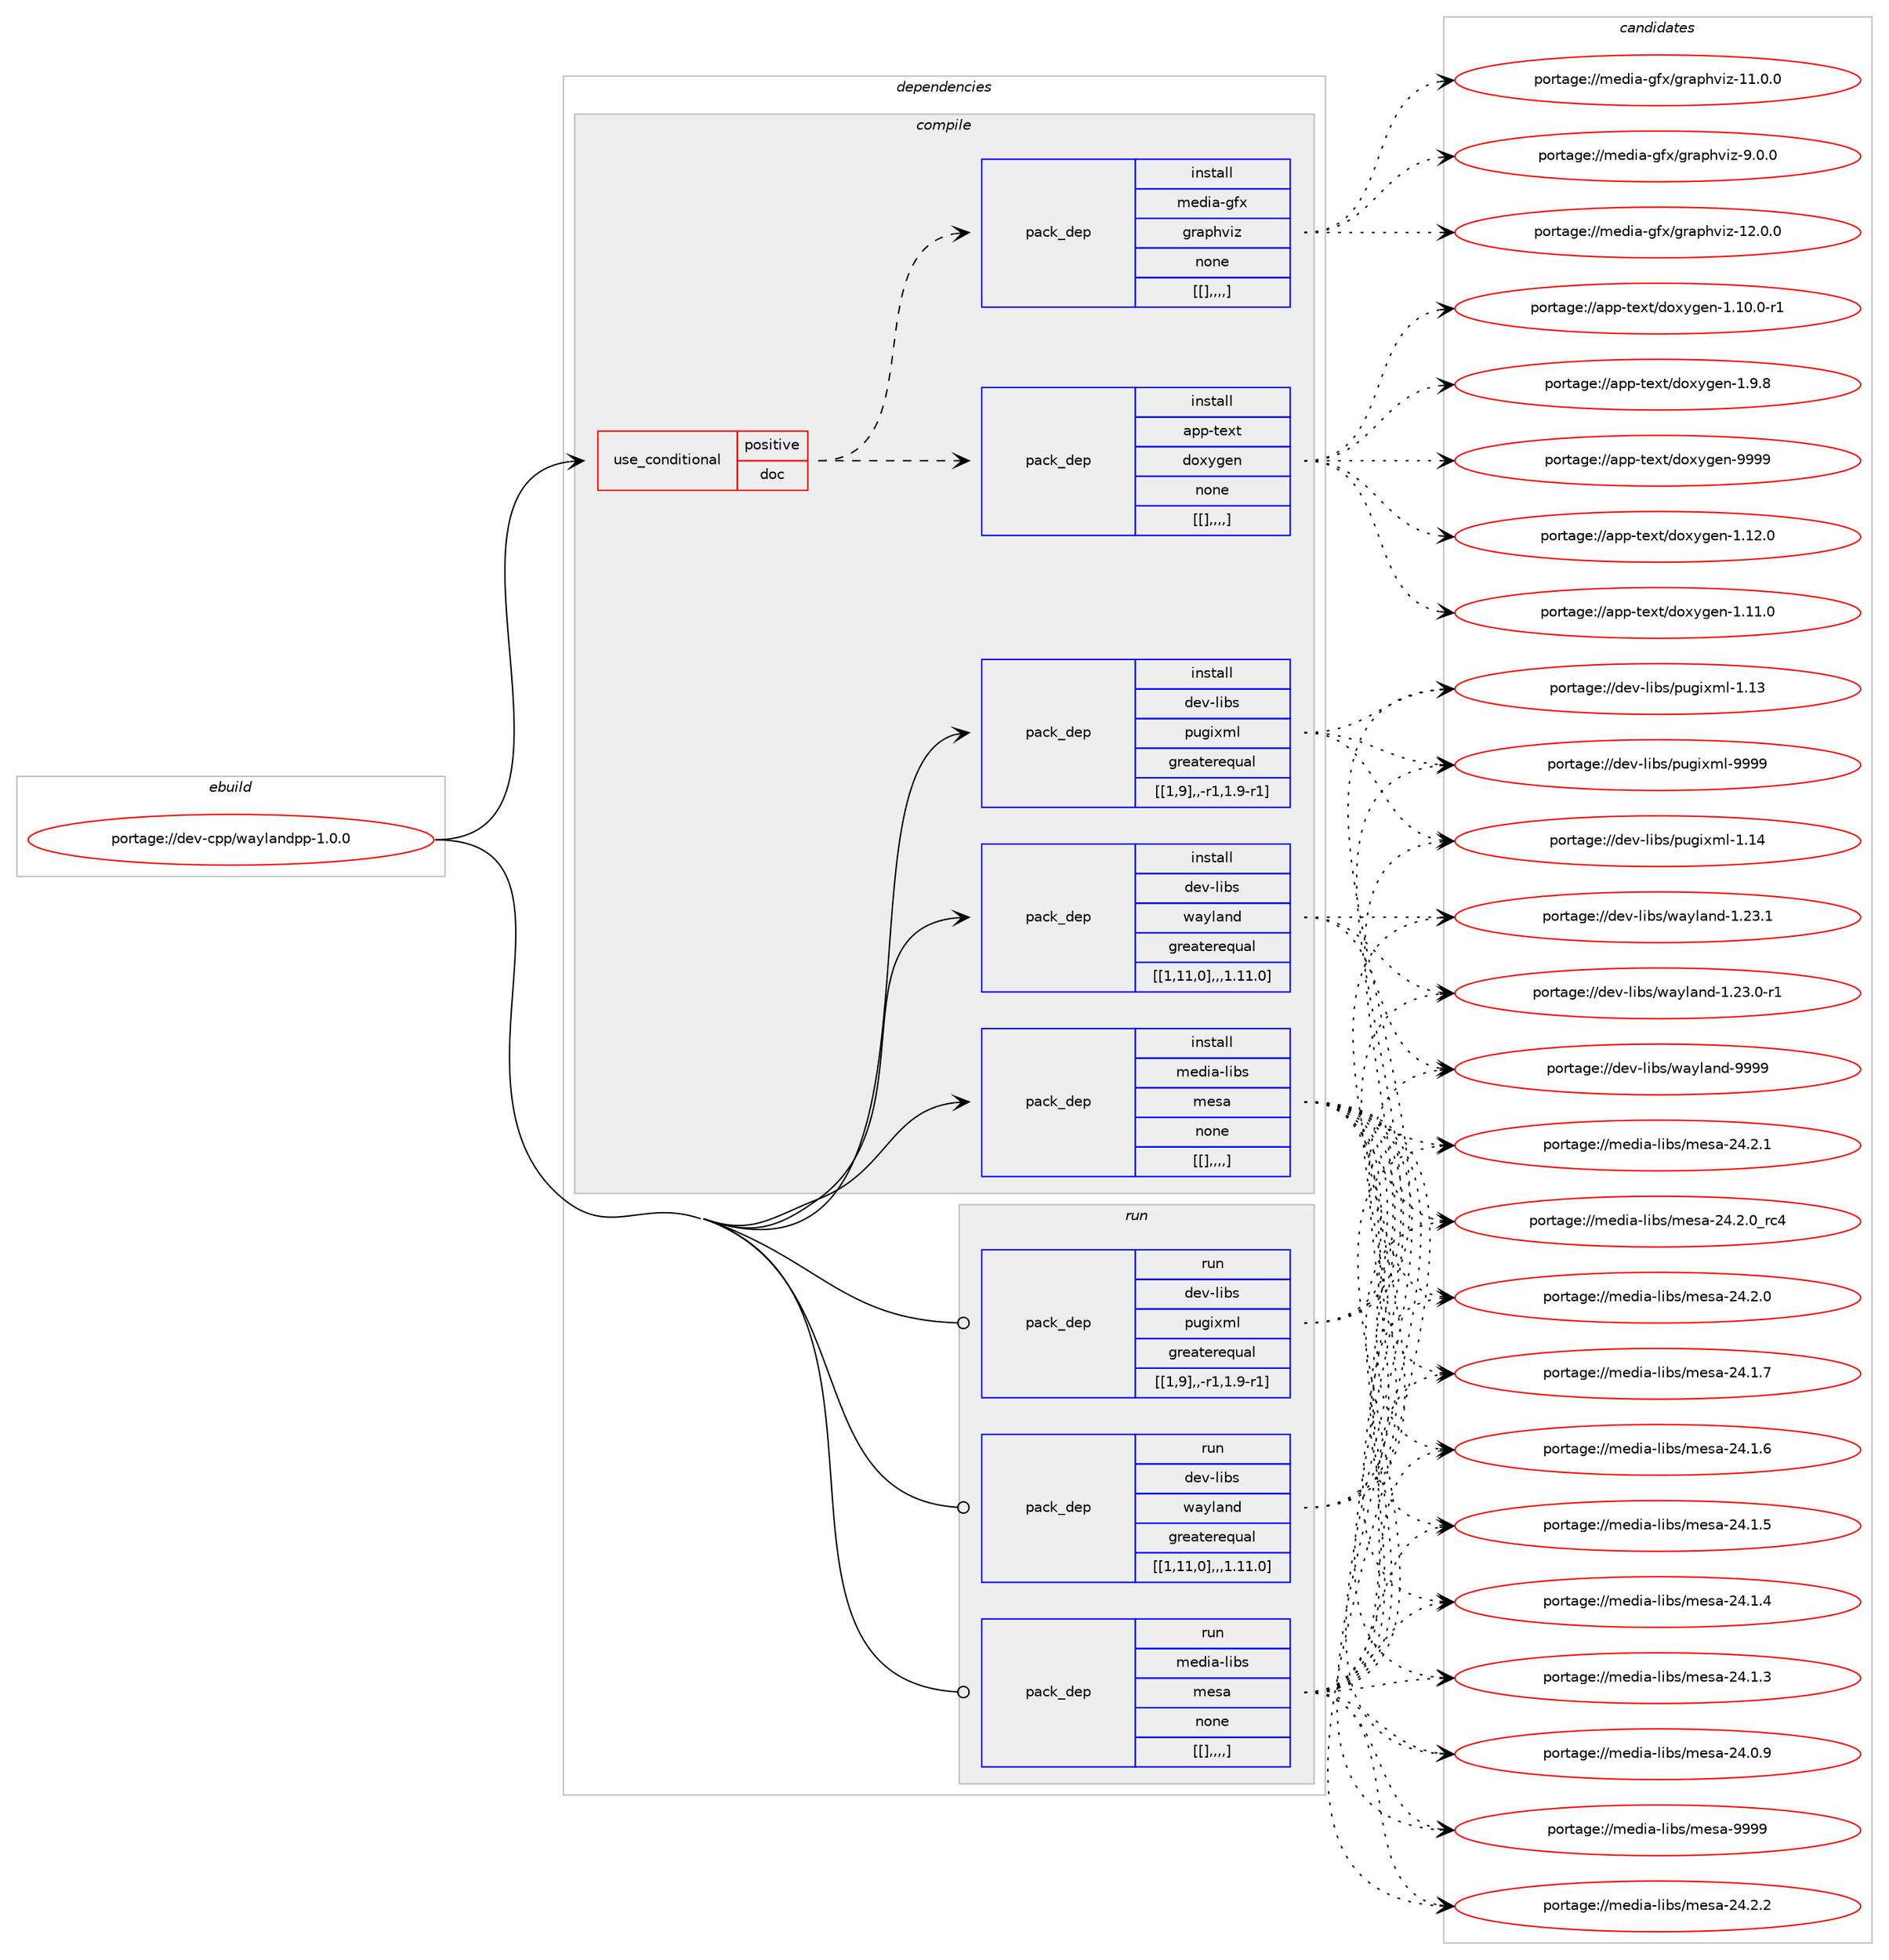 digraph prolog {

# *************
# Graph options
# *************

newrank=true;
concentrate=true;
compound=true;
graph [rankdir=LR,fontname=Helvetica,fontsize=10,ranksep=1.5];#, ranksep=2.5, nodesep=0.2];
edge  [arrowhead=vee];
node  [fontname=Helvetica,fontsize=10];

# **********
# The ebuild
# **********

subgraph cluster_leftcol {
color=gray;
label=<<i>ebuild</i>>;
id [label="portage://dev-cpp/waylandpp-1.0.0", color=red, width=4, href="../dev-cpp/waylandpp-1.0.0.svg"];
}

# ****************
# The dependencies
# ****************

subgraph cluster_midcol {
color=gray;
label=<<i>dependencies</i>>;
subgraph cluster_compile {
fillcolor="#eeeeee";
style=filled;
label=<<i>compile</i>>;
subgraph cond17190 {
dependency65665 [label=<<TABLE BORDER="0" CELLBORDER="1" CELLSPACING="0" CELLPADDING="4"><TR><TD ROWSPAN="3" CELLPADDING="10">use_conditional</TD></TR><TR><TD>positive</TD></TR><TR><TD>doc</TD></TR></TABLE>>, shape=none, color=red];
subgraph pack47553 {
dependency65666 [label=<<TABLE BORDER="0" CELLBORDER="1" CELLSPACING="0" CELLPADDING="4" WIDTH="220"><TR><TD ROWSPAN="6" CELLPADDING="30">pack_dep</TD></TR><TR><TD WIDTH="110">install</TD></TR><TR><TD>app-text</TD></TR><TR><TD>doxygen</TD></TR><TR><TD>none</TD></TR><TR><TD>[[],,,,]</TD></TR></TABLE>>, shape=none, color=blue];
}
dependency65665:e -> dependency65666:w [weight=20,style="dashed",arrowhead="vee"];
subgraph pack47554 {
dependency65667 [label=<<TABLE BORDER="0" CELLBORDER="1" CELLSPACING="0" CELLPADDING="4" WIDTH="220"><TR><TD ROWSPAN="6" CELLPADDING="30">pack_dep</TD></TR><TR><TD WIDTH="110">install</TD></TR><TR><TD>media-gfx</TD></TR><TR><TD>graphviz</TD></TR><TR><TD>none</TD></TR><TR><TD>[[],,,,]</TD></TR></TABLE>>, shape=none, color=blue];
}
dependency65665:e -> dependency65667:w [weight=20,style="dashed",arrowhead="vee"];
}
id:e -> dependency65665:w [weight=20,style="solid",arrowhead="vee"];
subgraph pack47555 {
dependency65668 [label=<<TABLE BORDER="0" CELLBORDER="1" CELLSPACING="0" CELLPADDING="4" WIDTH="220"><TR><TD ROWSPAN="6" CELLPADDING="30">pack_dep</TD></TR><TR><TD WIDTH="110">install</TD></TR><TR><TD>dev-libs</TD></TR><TR><TD>pugixml</TD></TR><TR><TD>greaterequal</TD></TR><TR><TD>[[1,9],,-r1,1.9-r1]</TD></TR></TABLE>>, shape=none, color=blue];
}
id:e -> dependency65668:w [weight=20,style="solid",arrowhead="vee"];
subgraph pack47556 {
dependency65669 [label=<<TABLE BORDER="0" CELLBORDER="1" CELLSPACING="0" CELLPADDING="4" WIDTH="220"><TR><TD ROWSPAN="6" CELLPADDING="30">pack_dep</TD></TR><TR><TD WIDTH="110">install</TD></TR><TR><TD>dev-libs</TD></TR><TR><TD>wayland</TD></TR><TR><TD>greaterequal</TD></TR><TR><TD>[[1,11,0],,,1.11.0]</TD></TR></TABLE>>, shape=none, color=blue];
}
id:e -> dependency65669:w [weight=20,style="solid",arrowhead="vee"];
subgraph pack47557 {
dependency65670 [label=<<TABLE BORDER="0" CELLBORDER="1" CELLSPACING="0" CELLPADDING="4" WIDTH="220"><TR><TD ROWSPAN="6" CELLPADDING="30">pack_dep</TD></TR><TR><TD WIDTH="110">install</TD></TR><TR><TD>media-libs</TD></TR><TR><TD>mesa</TD></TR><TR><TD>none</TD></TR><TR><TD>[[],,,,]</TD></TR></TABLE>>, shape=none, color=blue];
}
id:e -> dependency65670:w [weight=20,style="solid",arrowhead="vee"];
}
subgraph cluster_compileandrun {
fillcolor="#eeeeee";
style=filled;
label=<<i>compile and run</i>>;
}
subgraph cluster_run {
fillcolor="#eeeeee";
style=filled;
label=<<i>run</i>>;
subgraph pack47558 {
dependency65671 [label=<<TABLE BORDER="0" CELLBORDER="1" CELLSPACING="0" CELLPADDING="4" WIDTH="220"><TR><TD ROWSPAN="6" CELLPADDING="30">pack_dep</TD></TR><TR><TD WIDTH="110">run</TD></TR><TR><TD>dev-libs</TD></TR><TR><TD>pugixml</TD></TR><TR><TD>greaterequal</TD></TR><TR><TD>[[1,9],,-r1,1.9-r1]</TD></TR></TABLE>>, shape=none, color=blue];
}
id:e -> dependency65671:w [weight=20,style="solid",arrowhead="odot"];
subgraph pack47559 {
dependency65672 [label=<<TABLE BORDER="0" CELLBORDER="1" CELLSPACING="0" CELLPADDING="4" WIDTH="220"><TR><TD ROWSPAN="6" CELLPADDING="30">pack_dep</TD></TR><TR><TD WIDTH="110">run</TD></TR><TR><TD>dev-libs</TD></TR><TR><TD>wayland</TD></TR><TR><TD>greaterequal</TD></TR><TR><TD>[[1,11,0],,,1.11.0]</TD></TR></TABLE>>, shape=none, color=blue];
}
id:e -> dependency65672:w [weight=20,style="solid",arrowhead="odot"];
subgraph pack47560 {
dependency65673 [label=<<TABLE BORDER="0" CELLBORDER="1" CELLSPACING="0" CELLPADDING="4" WIDTH="220"><TR><TD ROWSPAN="6" CELLPADDING="30">pack_dep</TD></TR><TR><TD WIDTH="110">run</TD></TR><TR><TD>media-libs</TD></TR><TR><TD>mesa</TD></TR><TR><TD>none</TD></TR><TR><TD>[[],,,,]</TD></TR></TABLE>>, shape=none, color=blue];
}
id:e -> dependency65673:w [weight=20,style="solid",arrowhead="odot"];
}
}

# **************
# The candidates
# **************

subgraph cluster_choices {
rank=same;
color=gray;
label=<<i>candidates</i>>;

subgraph choice47553 {
color=black;
nodesep=1;
choice9711211245116101120116471001111201211031011104557575757 [label="portage://app-text/doxygen-9999", color=red, width=4,href="../app-text/doxygen-9999.svg"];
choice97112112451161011201164710011112012110310111045494649504648 [label="portage://app-text/doxygen-1.12.0", color=red, width=4,href="../app-text/doxygen-1.12.0.svg"];
choice97112112451161011201164710011112012110310111045494649494648 [label="portage://app-text/doxygen-1.11.0", color=red, width=4,href="../app-text/doxygen-1.11.0.svg"];
choice971121124511610112011647100111120121103101110454946494846484511449 [label="portage://app-text/doxygen-1.10.0-r1", color=red, width=4,href="../app-text/doxygen-1.10.0-r1.svg"];
choice971121124511610112011647100111120121103101110454946574656 [label="portage://app-text/doxygen-1.9.8", color=red, width=4,href="../app-text/doxygen-1.9.8.svg"];
dependency65666:e -> choice9711211245116101120116471001111201211031011104557575757:w [style=dotted,weight="100"];
dependency65666:e -> choice97112112451161011201164710011112012110310111045494649504648:w [style=dotted,weight="100"];
dependency65666:e -> choice97112112451161011201164710011112012110310111045494649494648:w [style=dotted,weight="100"];
dependency65666:e -> choice971121124511610112011647100111120121103101110454946494846484511449:w [style=dotted,weight="100"];
dependency65666:e -> choice971121124511610112011647100111120121103101110454946574656:w [style=dotted,weight="100"];
}
subgraph choice47554 {
color=black;
nodesep=1;
choice1091011001059745103102120471031149711210411810512245495046484648 [label="portage://media-gfx/graphviz-12.0.0", color=red, width=4,href="../media-gfx/graphviz-12.0.0.svg"];
choice1091011001059745103102120471031149711210411810512245494946484648 [label="portage://media-gfx/graphviz-11.0.0", color=red, width=4,href="../media-gfx/graphviz-11.0.0.svg"];
choice10910110010597451031021204710311497112104118105122455746484648 [label="portage://media-gfx/graphviz-9.0.0", color=red, width=4,href="../media-gfx/graphviz-9.0.0.svg"];
dependency65667:e -> choice1091011001059745103102120471031149711210411810512245495046484648:w [style=dotted,weight="100"];
dependency65667:e -> choice1091011001059745103102120471031149711210411810512245494946484648:w [style=dotted,weight="100"];
dependency65667:e -> choice10910110010597451031021204710311497112104118105122455746484648:w [style=dotted,weight="100"];
}
subgraph choice47555 {
color=black;
nodesep=1;
choice1001011184510810598115471121171031051201091084557575757 [label="portage://dev-libs/pugixml-9999", color=red, width=4,href="../dev-libs/pugixml-9999.svg"];
choice1001011184510810598115471121171031051201091084549464952 [label="portage://dev-libs/pugixml-1.14", color=red, width=4,href="../dev-libs/pugixml-1.14.svg"];
choice1001011184510810598115471121171031051201091084549464951 [label="portage://dev-libs/pugixml-1.13", color=red, width=4,href="../dev-libs/pugixml-1.13.svg"];
dependency65668:e -> choice1001011184510810598115471121171031051201091084557575757:w [style=dotted,weight="100"];
dependency65668:e -> choice1001011184510810598115471121171031051201091084549464952:w [style=dotted,weight="100"];
dependency65668:e -> choice1001011184510810598115471121171031051201091084549464951:w [style=dotted,weight="100"];
}
subgraph choice47556 {
color=black;
nodesep=1;
choice10010111845108105981154711997121108971101004557575757 [label="portage://dev-libs/wayland-9999", color=red, width=4,href="../dev-libs/wayland-9999.svg"];
choice100101118451081059811547119971211089711010045494650514649 [label="portage://dev-libs/wayland-1.23.1", color=red, width=4,href="../dev-libs/wayland-1.23.1.svg"];
choice1001011184510810598115471199712110897110100454946505146484511449 [label="portage://dev-libs/wayland-1.23.0-r1", color=red, width=4,href="../dev-libs/wayland-1.23.0-r1.svg"];
dependency65669:e -> choice10010111845108105981154711997121108971101004557575757:w [style=dotted,weight="100"];
dependency65669:e -> choice100101118451081059811547119971211089711010045494650514649:w [style=dotted,weight="100"];
dependency65669:e -> choice1001011184510810598115471199712110897110100454946505146484511449:w [style=dotted,weight="100"];
}
subgraph choice47557 {
color=black;
nodesep=1;
choice10910110010597451081059811547109101115974557575757 [label="portage://media-libs/mesa-9999", color=red, width=4,href="../media-libs/mesa-9999.svg"];
choice109101100105974510810598115471091011159745505246504650 [label="portage://media-libs/mesa-24.2.2", color=red, width=4,href="../media-libs/mesa-24.2.2.svg"];
choice109101100105974510810598115471091011159745505246504649 [label="portage://media-libs/mesa-24.2.1", color=red, width=4,href="../media-libs/mesa-24.2.1.svg"];
choice109101100105974510810598115471091011159745505246504648951149952 [label="portage://media-libs/mesa-24.2.0_rc4", color=red, width=4,href="../media-libs/mesa-24.2.0_rc4.svg"];
choice109101100105974510810598115471091011159745505246504648 [label="portage://media-libs/mesa-24.2.0", color=red, width=4,href="../media-libs/mesa-24.2.0.svg"];
choice109101100105974510810598115471091011159745505246494655 [label="portage://media-libs/mesa-24.1.7", color=red, width=4,href="../media-libs/mesa-24.1.7.svg"];
choice109101100105974510810598115471091011159745505246494654 [label="portage://media-libs/mesa-24.1.6", color=red, width=4,href="../media-libs/mesa-24.1.6.svg"];
choice109101100105974510810598115471091011159745505246494653 [label="portage://media-libs/mesa-24.1.5", color=red, width=4,href="../media-libs/mesa-24.1.5.svg"];
choice109101100105974510810598115471091011159745505246494652 [label="portage://media-libs/mesa-24.1.4", color=red, width=4,href="../media-libs/mesa-24.1.4.svg"];
choice109101100105974510810598115471091011159745505246494651 [label="portage://media-libs/mesa-24.1.3", color=red, width=4,href="../media-libs/mesa-24.1.3.svg"];
choice109101100105974510810598115471091011159745505246484657 [label="portage://media-libs/mesa-24.0.9", color=red, width=4,href="../media-libs/mesa-24.0.9.svg"];
dependency65670:e -> choice10910110010597451081059811547109101115974557575757:w [style=dotted,weight="100"];
dependency65670:e -> choice109101100105974510810598115471091011159745505246504650:w [style=dotted,weight="100"];
dependency65670:e -> choice109101100105974510810598115471091011159745505246504649:w [style=dotted,weight="100"];
dependency65670:e -> choice109101100105974510810598115471091011159745505246504648951149952:w [style=dotted,weight="100"];
dependency65670:e -> choice109101100105974510810598115471091011159745505246504648:w [style=dotted,weight="100"];
dependency65670:e -> choice109101100105974510810598115471091011159745505246494655:w [style=dotted,weight="100"];
dependency65670:e -> choice109101100105974510810598115471091011159745505246494654:w [style=dotted,weight="100"];
dependency65670:e -> choice109101100105974510810598115471091011159745505246494653:w [style=dotted,weight="100"];
dependency65670:e -> choice109101100105974510810598115471091011159745505246494652:w [style=dotted,weight="100"];
dependency65670:e -> choice109101100105974510810598115471091011159745505246494651:w [style=dotted,weight="100"];
dependency65670:e -> choice109101100105974510810598115471091011159745505246484657:w [style=dotted,weight="100"];
}
subgraph choice47558 {
color=black;
nodesep=1;
choice1001011184510810598115471121171031051201091084557575757 [label="portage://dev-libs/pugixml-9999", color=red, width=4,href="../dev-libs/pugixml-9999.svg"];
choice1001011184510810598115471121171031051201091084549464952 [label="portage://dev-libs/pugixml-1.14", color=red, width=4,href="../dev-libs/pugixml-1.14.svg"];
choice1001011184510810598115471121171031051201091084549464951 [label="portage://dev-libs/pugixml-1.13", color=red, width=4,href="../dev-libs/pugixml-1.13.svg"];
dependency65671:e -> choice1001011184510810598115471121171031051201091084557575757:w [style=dotted,weight="100"];
dependency65671:e -> choice1001011184510810598115471121171031051201091084549464952:w [style=dotted,weight="100"];
dependency65671:e -> choice1001011184510810598115471121171031051201091084549464951:w [style=dotted,weight="100"];
}
subgraph choice47559 {
color=black;
nodesep=1;
choice10010111845108105981154711997121108971101004557575757 [label="portage://dev-libs/wayland-9999", color=red, width=4,href="../dev-libs/wayland-9999.svg"];
choice100101118451081059811547119971211089711010045494650514649 [label="portage://dev-libs/wayland-1.23.1", color=red, width=4,href="../dev-libs/wayland-1.23.1.svg"];
choice1001011184510810598115471199712110897110100454946505146484511449 [label="portage://dev-libs/wayland-1.23.0-r1", color=red, width=4,href="../dev-libs/wayland-1.23.0-r1.svg"];
dependency65672:e -> choice10010111845108105981154711997121108971101004557575757:w [style=dotted,weight="100"];
dependency65672:e -> choice100101118451081059811547119971211089711010045494650514649:w [style=dotted,weight="100"];
dependency65672:e -> choice1001011184510810598115471199712110897110100454946505146484511449:w [style=dotted,weight="100"];
}
subgraph choice47560 {
color=black;
nodesep=1;
choice10910110010597451081059811547109101115974557575757 [label="portage://media-libs/mesa-9999", color=red, width=4,href="../media-libs/mesa-9999.svg"];
choice109101100105974510810598115471091011159745505246504650 [label="portage://media-libs/mesa-24.2.2", color=red, width=4,href="../media-libs/mesa-24.2.2.svg"];
choice109101100105974510810598115471091011159745505246504649 [label="portage://media-libs/mesa-24.2.1", color=red, width=4,href="../media-libs/mesa-24.2.1.svg"];
choice109101100105974510810598115471091011159745505246504648951149952 [label="portage://media-libs/mesa-24.2.0_rc4", color=red, width=4,href="../media-libs/mesa-24.2.0_rc4.svg"];
choice109101100105974510810598115471091011159745505246504648 [label="portage://media-libs/mesa-24.2.0", color=red, width=4,href="../media-libs/mesa-24.2.0.svg"];
choice109101100105974510810598115471091011159745505246494655 [label="portage://media-libs/mesa-24.1.7", color=red, width=4,href="../media-libs/mesa-24.1.7.svg"];
choice109101100105974510810598115471091011159745505246494654 [label="portage://media-libs/mesa-24.1.6", color=red, width=4,href="../media-libs/mesa-24.1.6.svg"];
choice109101100105974510810598115471091011159745505246494653 [label="portage://media-libs/mesa-24.1.5", color=red, width=4,href="../media-libs/mesa-24.1.5.svg"];
choice109101100105974510810598115471091011159745505246494652 [label="portage://media-libs/mesa-24.1.4", color=red, width=4,href="../media-libs/mesa-24.1.4.svg"];
choice109101100105974510810598115471091011159745505246494651 [label="portage://media-libs/mesa-24.1.3", color=red, width=4,href="../media-libs/mesa-24.1.3.svg"];
choice109101100105974510810598115471091011159745505246484657 [label="portage://media-libs/mesa-24.0.9", color=red, width=4,href="../media-libs/mesa-24.0.9.svg"];
dependency65673:e -> choice10910110010597451081059811547109101115974557575757:w [style=dotted,weight="100"];
dependency65673:e -> choice109101100105974510810598115471091011159745505246504650:w [style=dotted,weight="100"];
dependency65673:e -> choice109101100105974510810598115471091011159745505246504649:w [style=dotted,weight="100"];
dependency65673:e -> choice109101100105974510810598115471091011159745505246504648951149952:w [style=dotted,weight="100"];
dependency65673:e -> choice109101100105974510810598115471091011159745505246504648:w [style=dotted,weight="100"];
dependency65673:e -> choice109101100105974510810598115471091011159745505246494655:w [style=dotted,weight="100"];
dependency65673:e -> choice109101100105974510810598115471091011159745505246494654:w [style=dotted,weight="100"];
dependency65673:e -> choice109101100105974510810598115471091011159745505246494653:w [style=dotted,weight="100"];
dependency65673:e -> choice109101100105974510810598115471091011159745505246494652:w [style=dotted,weight="100"];
dependency65673:e -> choice109101100105974510810598115471091011159745505246494651:w [style=dotted,weight="100"];
dependency65673:e -> choice109101100105974510810598115471091011159745505246484657:w [style=dotted,weight="100"];
}
}

}
